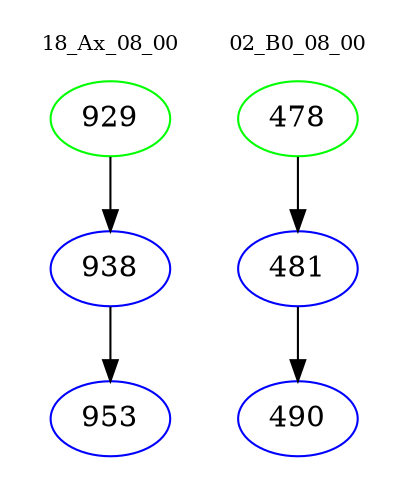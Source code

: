 digraph{
subgraph cluster_0 {
color = white
label = "18_Ax_08_00";
fontsize=10;
T0_929 [label="929", color="green"]
T0_929 -> T0_938 [color="black"]
T0_938 [label="938", color="blue"]
T0_938 -> T0_953 [color="black"]
T0_953 [label="953", color="blue"]
}
subgraph cluster_1 {
color = white
label = "02_B0_08_00";
fontsize=10;
T1_478 [label="478", color="green"]
T1_478 -> T1_481 [color="black"]
T1_481 [label="481", color="blue"]
T1_481 -> T1_490 [color="black"]
T1_490 [label="490", color="blue"]
}
}
